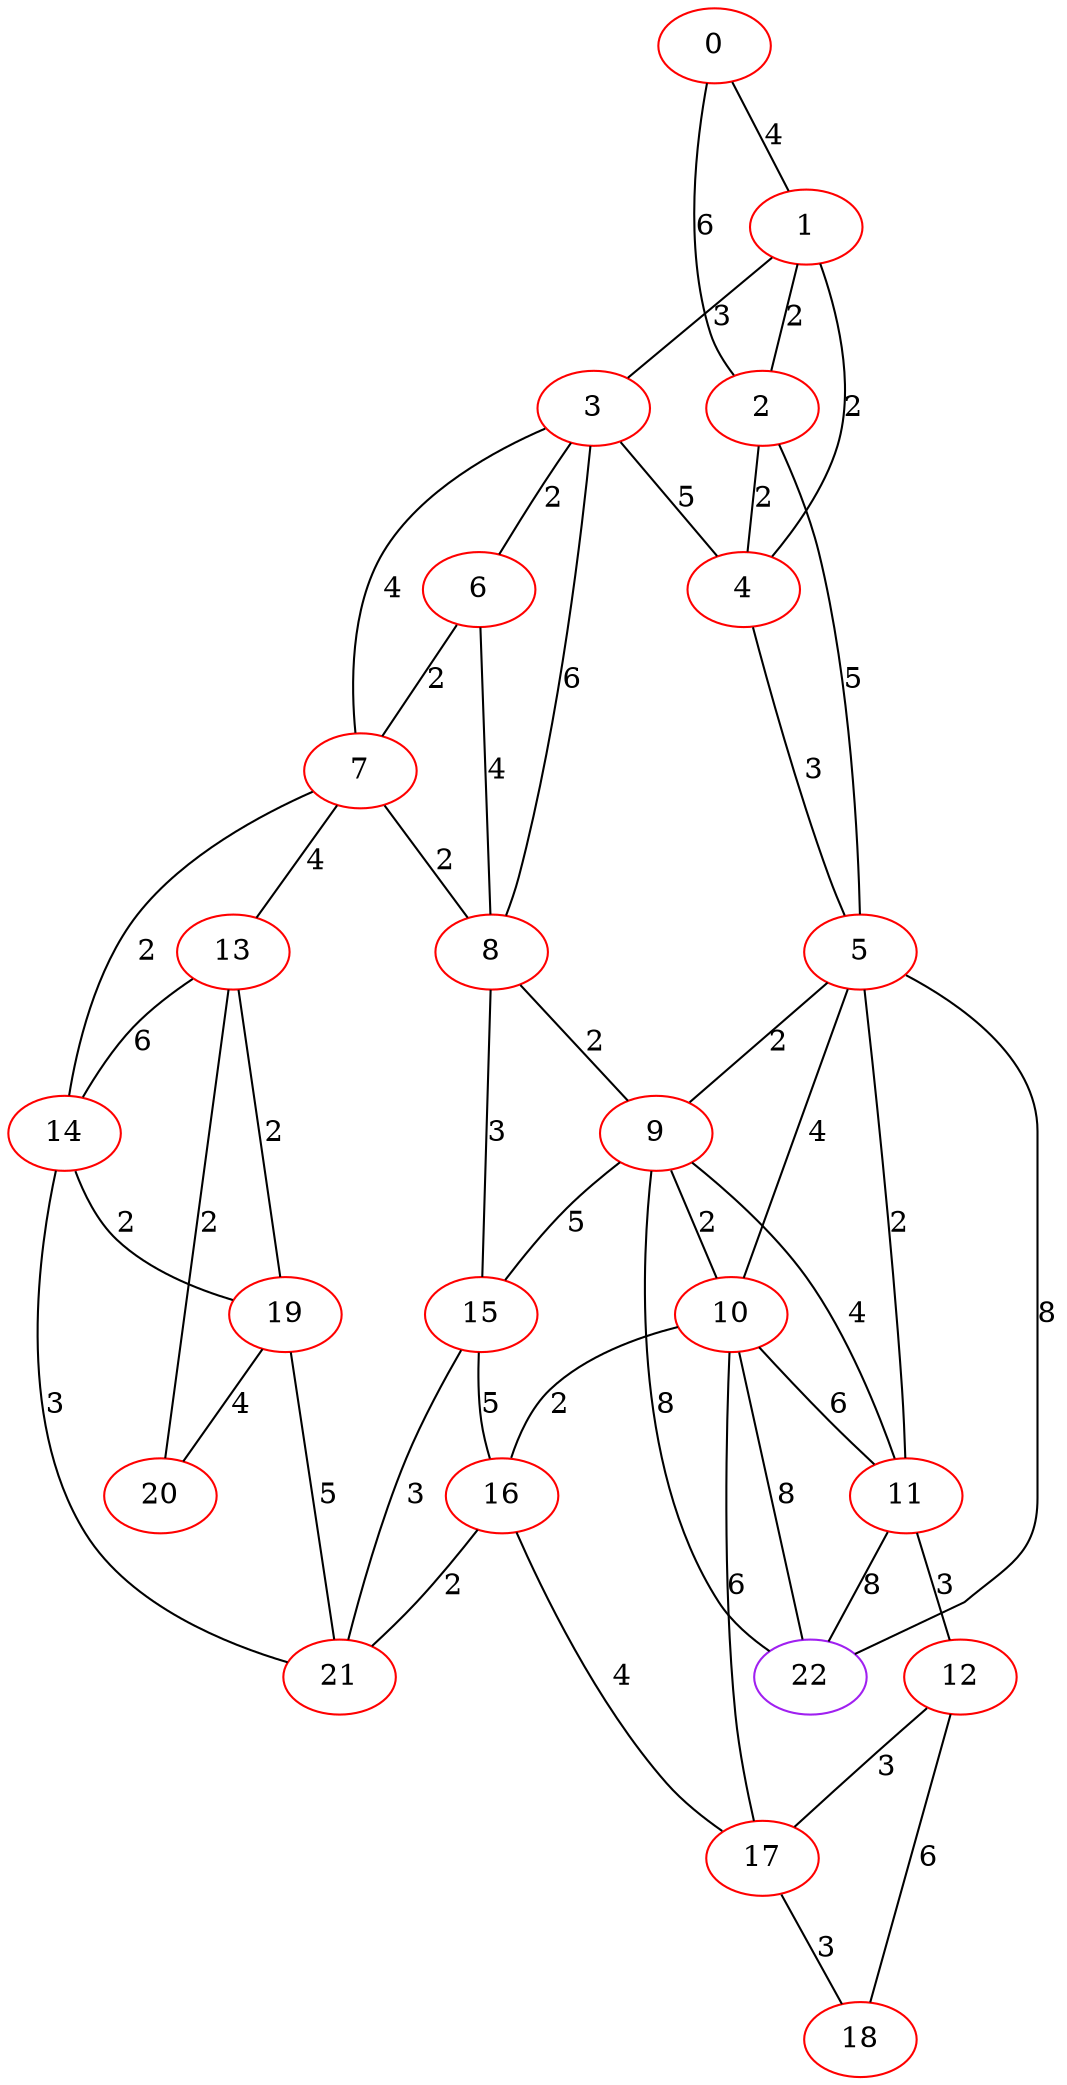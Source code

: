 graph "" {
0 [color=red, weight=1];
1 [color=red, weight=1];
2 [color=red, weight=1];
3 [color=red, weight=1];
4 [color=red, weight=1];
5 [color=red, weight=1];
6 [color=red, weight=1];
7 [color=red, weight=1];
8 [color=red, weight=1];
9 [color=red, weight=1];
10 [color=red, weight=1];
11 [color=red, weight=1];
12 [color=red, weight=1];
13 [color=red, weight=1];
14 [color=red, weight=1];
15 [color=red, weight=1];
16 [color=red, weight=1];
17 [color=red, weight=1];
18 [color=red, weight=1];
19 [color=red, weight=1];
20 [color=red, weight=1];
21 [color=red, weight=1];
22 [color=purple, weight=4];
0 -- 1  [key=0, label=4];
0 -- 2  [key=0, label=6];
1 -- 2  [key=0, label=2];
1 -- 3  [key=0, label=3];
1 -- 4  [key=0, label=2];
2 -- 4  [key=0, label=2];
2 -- 5  [key=0, label=5];
3 -- 8  [key=0, label=6];
3 -- 4  [key=0, label=5];
3 -- 6  [key=0, label=2];
3 -- 7  [key=0, label=4];
4 -- 5  [key=0, label=3];
5 -- 9  [key=0, label=2];
5 -- 10  [key=0, label=4];
5 -- 11  [key=0, label=2];
5 -- 22  [key=0, label=8];
6 -- 8  [key=0, label=4];
6 -- 7  [key=0, label=2];
7 -- 8  [key=0, label=2];
7 -- 14  [key=0, label=2];
7 -- 13  [key=0, label=4];
8 -- 15  [key=0, label=3];
8 -- 9  [key=0, label=2];
9 -- 10  [key=0, label=2];
9 -- 11  [key=0, label=4];
9 -- 15  [key=0, label=5];
9 -- 22  [key=0, label=8];
10 -- 11  [key=0, label=6];
10 -- 16  [key=0, label=2];
10 -- 17  [key=0, label=6];
10 -- 22  [key=0, label=8];
11 -- 12  [key=0, label=3];
11 -- 22  [key=0, label=8];
12 -- 17  [key=0, label=3];
12 -- 18  [key=0, label=6];
13 -- 19  [key=0, label=2];
13 -- 20  [key=0, label=2];
13 -- 14  [key=0, label=6];
14 -- 19  [key=0, label=2];
14 -- 21  [key=0, label=3];
15 -- 16  [key=0, label=5];
15 -- 21  [key=0, label=3];
16 -- 17  [key=0, label=4];
16 -- 21  [key=0, label=2];
17 -- 18  [key=0, label=3];
19 -- 20  [key=0, label=4];
19 -- 21  [key=0, label=5];
}
